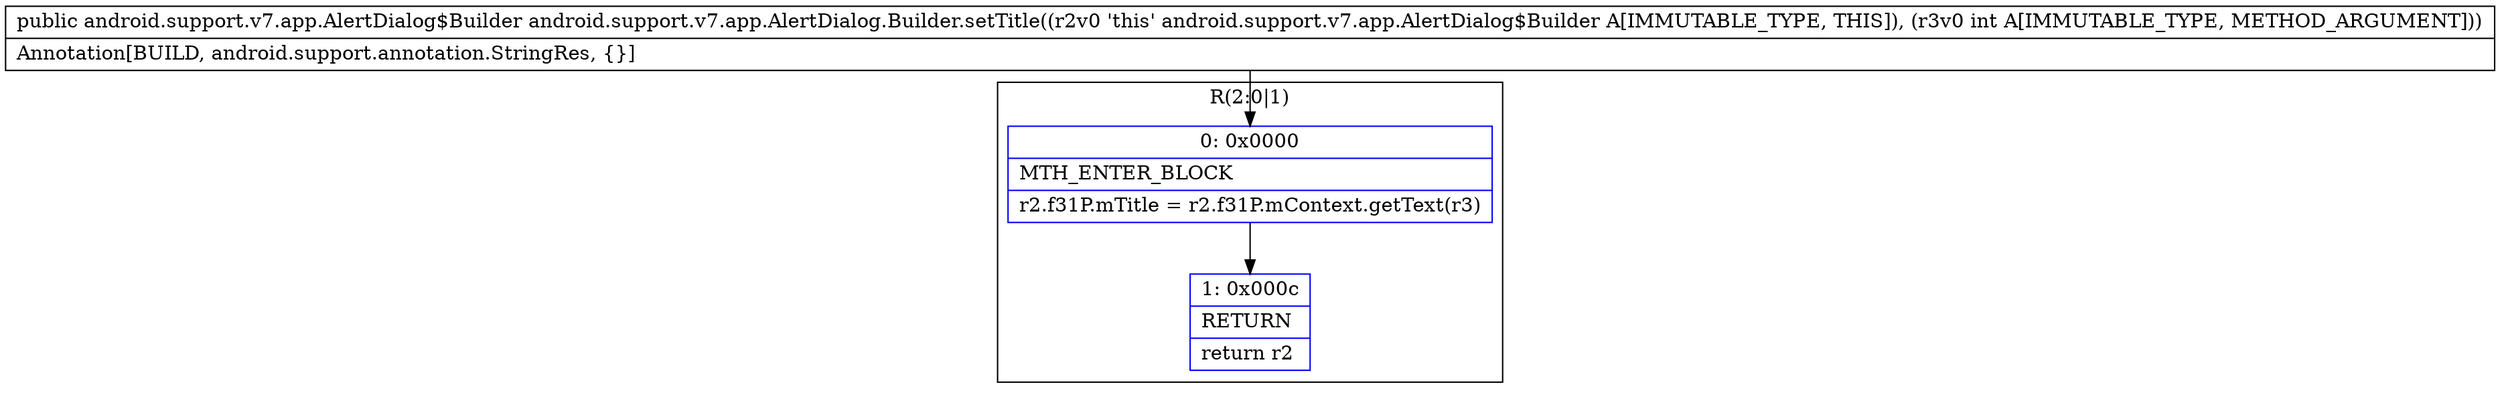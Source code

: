 digraph "CFG forandroid.support.v7.app.AlertDialog.Builder.setTitle(I)Landroid\/support\/v7\/app\/AlertDialog$Builder;" {
subgraph cluster_Region_1435868704 {
label = "R(2:0|1)";
node [shape=record,color=blue];
Node_0 [shape=record,label="{0\:\ 0x0000|MTH_ENTER_BLOCK\l|r2.f31P.mTitle = r2.f31P.mContext.getText(r3)\l}"];
Node_1 [shape=record,label="{1\:\ 0x000c|RETURN\l|return r2\l}"];
}
MethodNode[shape=record,label="{public android.support.v7.app.AlertDialog$Builder android.support.v7.app.AlertDialog.Builder.setTitle((r2v0 'this' android.support.v7.app.AlertDialog$Builder A[IMMUTABLE_TYPE, THIS]), (r3v0 int A[IMMUTABLE_TYPE, METHOD_ARGUMENT]))  | Annotation[BUILD, android.support.annotation.StringRes, \{\}]\l}"];
MethodNode -> Node_0;
Node_0 -> Node_1;
}

